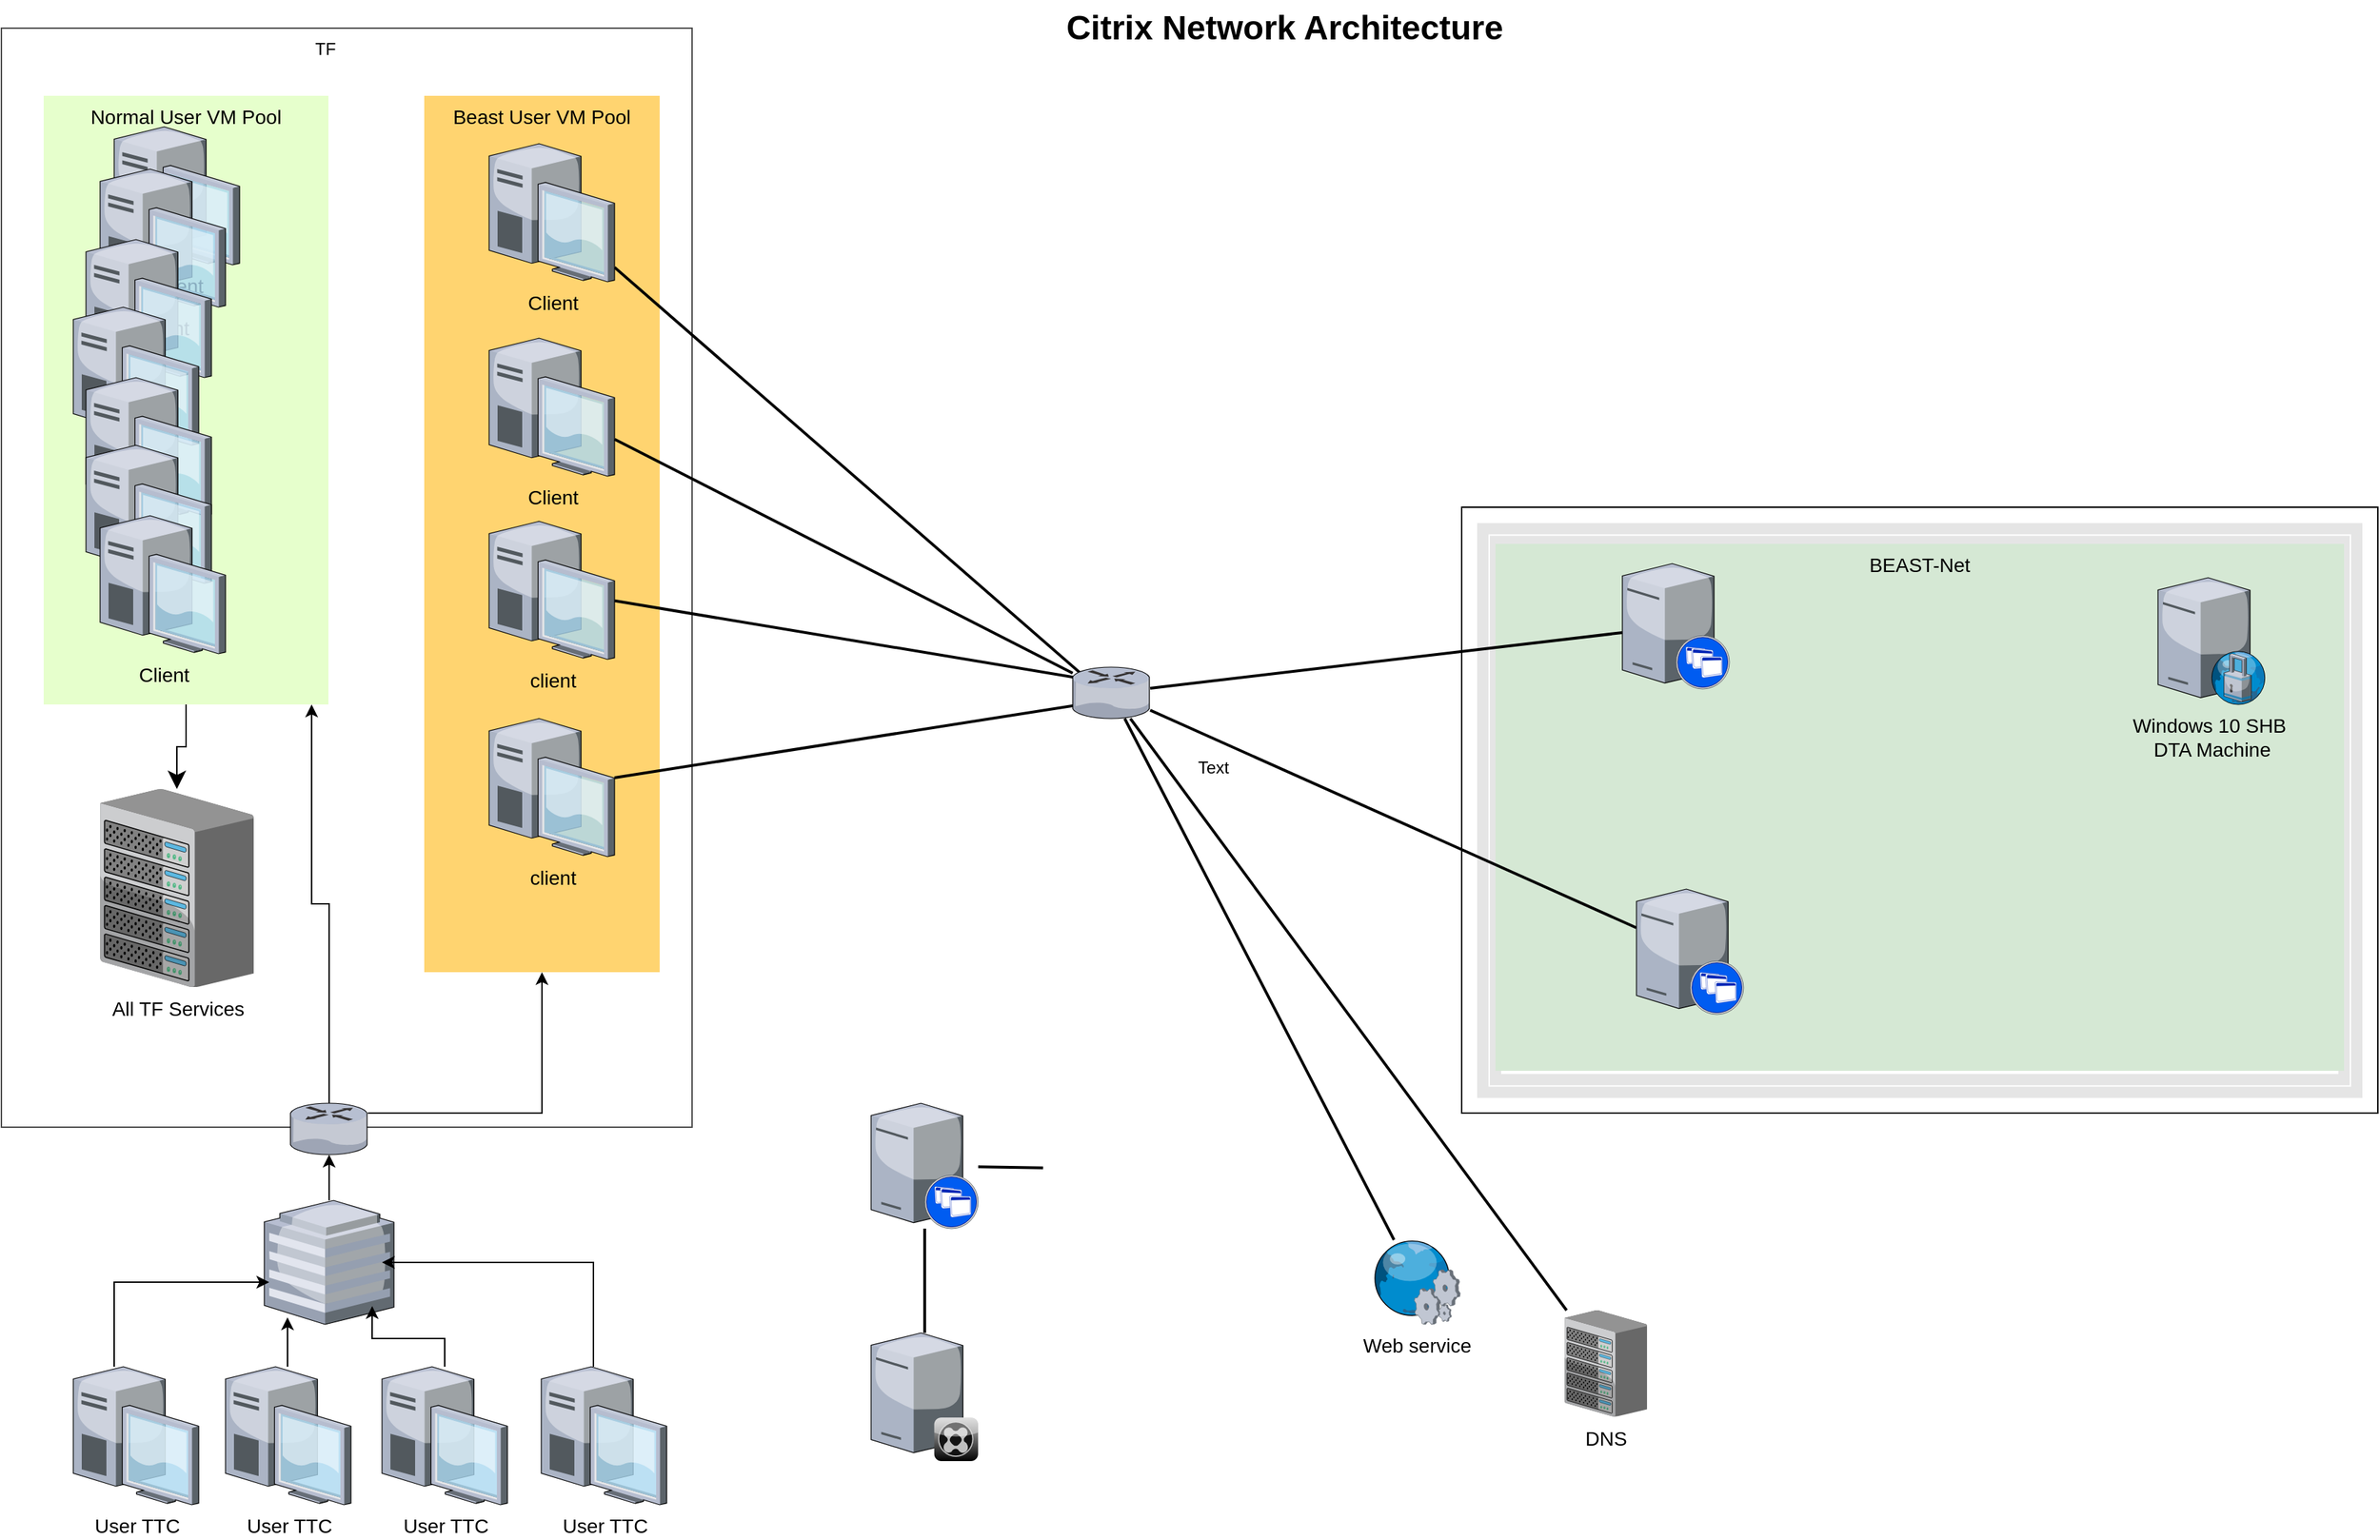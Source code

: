 <mxfile version="21.0.2" type="github">
  <diagram name="Page-1" id="e3a06f82-3646-2815-327d-82caf3d4e204">
    <mxGraphModel dx="2074" dy="1128" grid="1" gridSize="10" guides="1" tooltips="1" connect="1" arrows="1" fold="1" page="1" pageScale="1.5" pageWidth="1169" pageHeight="826" background="none" math="0" shadow="0">
      <root>
        <mxCell id="0" style=";html=1;" />
        <mxCell id="1" style=";html=1;" parent="0" />
        <mxCell id="GnRHBqySTF7483C1e1CG-13" value="" style="rounded=0;whiteSpace=wrap;html=1;" vertex="1" parent="1">
          <mxGeometry x="1056" y="390" width="650" height="430" as="geometry" />
        </mxCell>
        <mxCell id="GnRHBqySTF7483C1e1CG-14" value="" style="rounded=0;whiteSpace=wrap;html=1;opacity=70;" vertex="1" parent="1">
          <mxGeometry x="20" y="50" width="490" height="780" as="geometry" />
        </mxCell>
        <mxCell id="GnRHBqySTF7483C1e1CG-8" value="" style="shape=ext;double=1;rounded=0;whiteSpace=wrap;html=1;opacity=10;perimeterSpacing=6;strokeColor=#000000;strokeWidth=8;" vertex="1" parent="1">
          <mxGeometry x="1071" y="405.25" width="620" height="400" as="geometry" />
        </mxCell>
        <mxCell id="6a7d8f32e03d9370-60" value="BEAST-Net" style="whiteSpace=wrap;html=1;fillColor=#d5e8d4;fontSize=14;strokeColor=none;verticalAlign=top;" parent="1" vertex="1">
          <mxGeometry x="1080" y="416" width="602" height="374" as="geometry" />
        </mxCell>
        <mxCell id="6a7d8f32e03d9370-57" value="Beast User VM Pool" style="whiteSpace=wrap;html=1;fillColor=#FFD470;gradientColor=none;fontSize=14;strokeColor=none;verticalAlign=top;" parent="1" vertex="1">
          <mxGeometry x="320" y="98" width="167" height="622" as="geometry" />
        </mxCell>
        <mxCell id="6a7d8f32e03d9370-35" style="edgeStyle=none;rounded=0;html=1;startSize=10;endSize=10;jettySize=auto;orthogonalLoop=1;fontSize=14;endArrow=none;endFill=0;strokeWidth=2;entryX=0.218;entryY=0.699;entryDx=0;entryDy=0;entryPerimeter=0;" parent="1" source="GnRHBqySTF7483C1e1CG-1" target="6a7d8f32e03d9370-13" edge="1">
          <mxGeometry relative="1" as="geometry">
            <mxPoint x="468.5" y="692.524" as="sourcePoint" />
            <mxPoint x="637" y="678.487" as="targetPoint" />
          </mxGeometry>
        </mxCell>
        <mxCell id="6a7d8f32e03d9370-34" style="edgeStyle=none;rounded=0;html=1;startSize=10;endSize=10;jettySize=auto;orthogonalLoop=1;fontSize=14;endArrow=none;endFill=0;strokeWidth=2;entryX=0.545;entryY=0.329;entryDx=0;entryDy=0;entryPerimeter=0;" parent="1" source="6a7d8f32e03d9370-3" target="6a7d8f32e03d9370-13" edge="1">
          <mxGeometry relative="1" as="geometry" />
        </mxCell>
        <mxCell id="6a7d8f32e03d9370-3" value="client" style="verticalLabelPosition=bottom;aspect=fixed;html=1;verticalAlign=top;strokeColor=none;shape=mxgraph.citrix.desktop;fillColor=#66B2FF;gradientColor=#0066CC;fontSize=14;" parent="1" vertex="1">
          <mxGeometry x="366.0" y="400.0" width="89" height="98" as="geometry" />
        </mxCell>
        <mxCell id="6a7d8f32e03d9370-33" style="edgeStyle=none;rounded=0;html=1;startSize=10;endSize=10;jettySize=auto;orthogonalLoop=1;fontSize=14;endArrow=none;endFill=0;strokeWidth=2;" parent="1" source="6a7d8f32e03d9370-13" target="6a7d8f32e03d9370-11" edge="1">
          <mxGeometry relative="1" as="geometry" />
        </mxCell>
        <mxCell id="6a7d8f32e03d9370-4" value="Client" style="verticalLabelPosition=bottom;aspect=fixed;html=1;verticalAlign=top;strokeColor=none;shape=mxgraph.citrix.desktop;fillColor=#66B2FF;gradientColor=#0066CC;fontSize=14;" parent="1" vertex="1">
          <mxGeometry x="366.0" y="270.0" width="89" height="98" as="geometry" />
        </mxCell>
        <mxCell id="6a7d8f32e03d9370-32" style="edgeStyle=none;rounded=0;html=1;startSize=10;endSize=10;jettySize=auto;orthogonalLoop=1;fontSize=14;endArrow=none;endFill=0;strokeWidth=2;entryX=0.345;entryY=0.438;entryDx=0;entryDy=0;entryPerimeter=0;" parent="1" source="6a7d8f32e03d9370-5" target="6a7d8f32e03d9370-13" edge="1">
          <mxGeometry relative="1" as="geometry" />
        </mxCell>
        <mxCell id="6a7d8f32e03d9370-5" value="Client" style="verticalLabelPosition=bottom;aspect=fixed;html=1;verticalAlign=top;strokeColor=none;shape=mxgraph.citrix.desktop;fillColor=#66B2FF;gradientColor=#0066CC;fontSize=14;" parent="1" vertex="1">
          <mxGeometry x="366.0" y="132.0" width="89" height="98" as="geometry" />
        </mxCell>
        <mxCell id="6a7d8f32e03d9370-39" style="edgeStyle=none;rounded=0;html=1;startSize=10;endSize=10;jettySize=auto;orthogonalLoop=1;fontSize=14;endArrow=none;endFill=0;strokeWidth=2;" parent="1" source="6a7d8f32e03d9370-8" edge="1">
          <mxGeometry relative="1" as="geometry">
            <mxPoint x="759" y="858.883" as="targetPoint" />
          </mxGeometry>
        </mxCell>
        <mxCell id="6a7d8f32e03d9370-8" value="" style="verticalLabelPosition=bottom;aspect=fixed;html=1;verticalAlign=top;strokeColor=none;shape=mxgraph.citrix.xenapp_server;fillColor=#66B2FF;gradientColor=#0066CC;fontSize=14;" parent="1" vertex="1">
          <mxGeometry x="637.0" y="813" width="76" height="89" as="geometry" />
        </mxCell>
        <mxCell id="6a7d8f32e03d9370-11" value="" style="verticalLabelPosition=bottom;aspect=fixed;html=1;verticalAlign=top;strokeColor=none;shape=mxgraph.citrix.xenapp_server;fillColor=#66B2FF;gradientColor=#0066CC;fontSize=14;" parent="1" vertex="1">
          <mxGeometry x="1180" y="661" width="76" height="89" as="geometry" />
        </mxCell>
        <mxCell id="6a7d8f32e03d9370-43" style="edgeStyle=none;rounded=0;html=1;startSize=10;endSize=10;jettySize=auto;orthogonalLoop=1;fontSize=14;endArrow=none;endFill=0;strokeWidth=2;" parent="1" source="6a7d8f32e03d9370-12" target="6a7d8f32e03d9370-13" edge="1">
          <mxGeometry relative="1" as="geometry" />
        </mxCell>
        <mxCell id="6a7d8f32e03d9370-12" value="" style="verticalLabelPosition=bottom;aspect=fixed;html=1;verticalAlign=top;strokeColor=none;shape=mxgraph.citrix.xenapp_server;fillColor=#66B2FF;gradientColor=#0066CC;fontSize=14;" parent="1" vertex="1">
          <mxGeometry x="1170" y="430" width="76" height="89" as="geometry" />
        </mxCell>
        <mxCell id="6a7d8f32e03d9370-50" style="edgeStyle=none;rounded=0;html=1;startSize=10;endSize=10;jettySize=auto;orthogonalLoop=1;fontSize=14;endArrow=none;endFill=0;strokeWidth=2;" parent="1" source="6a7d8f32e03d9370-13" target="6a7d8f32e03d9370-16" edge="1">
          <mxGeometry relative="1" as="geometry" />
        </mxCell>
        <mxCell id="6a7d8f32e03d9370-13" value="" style="verticalLabelPosition=bottom;aspect=fixed;html=1;verticalAlign=top;strokeColor=none;shape=mxgraph.citrix.router;fillColor=#66B2FF;gradientColor=#0066CC;fontSize=14;" parent="1" vertex="1">
          <mxGeometry x="780" y="503.5" width="55" height="36.5" as="geometry" />
        </mxCell>
        <mxCell id="6a7d8f32e03d9370-38" style="edgeStyle=none;rounded=0;html=1;startSize=10;endSize=10;jettySize=auto;orthogonalLoop=1;fontSize=14;endArrow=none;endFill=0;strokeWidth=2;" parent="1" source="6a7d8f32e03d9370-14" target="6a7d8f32e03d9370-8" edge="1">
          <mxGeometry relative="1" as="geometry" />
        </mxCell>
        <mxCell id="6a7d8f32e03d9370-14" value="" style="verticalLabelPosition=bottom;aspect=fixed;html=1;verticalAlign=top;strokeColor=none;shape=mxgraph.citrix.xenclient_synchronizer;fillColor=#CCCCCC;gradientColor=#000000;gradientDirection=south;fontSize=14;" parent="1" vertex="1">
          <mxGeometry x="637.0" y="976" width="76" height="91" as="geometry" />
        </mxCell>
        <mxCell id="6a7d8f32e03d9370-16" value="DNS" style="verticalLabelPosition=bottom;aspect=fixed;html=1;verticalAlign=top;strokeColor=none;shape=mxgraph.citrix.chassis;fillColor=#66B2FF;gradientColor=#0066CC;fontSize=14;" parent="1" vertex="1">
          <mxGeometry x="1129" y="960" width="58.49" height="75.5" as="geometry" />
        </mxCell>
        <mxCell id="6a7d8f32e03d9370-45" style="edgeStyle=none;rounded=0;html=1;startSize=10;endSize=10;jettySize=auto;orthogonalLoop=1;fontSize=14;endArrow=none;endFill=0;strokeWidth=2;" parent="1" source="6a7d8f32e03d9370-4" target="6a7d8f32e03d9370-13" edge="1">
          <mxGeometry relative="1" as="geometry">
            <mxPoint x="834" y="410.388" as="sourcePoint" />
          </mxGeometry>
        </mxCell>
        <mxCell id="GnRHBqySTF7483C1e1CG-32" value="" style="edgeStyle=orthogonalEdgeStyle;rounded=0;orthogonalLoop=1;jettySize=auto;html=1;" edge="1" parent="1" source="6a7d8f32e03d9370-24" target="GnRHBqySTF7483C1e1CG-31">
          <mxGeometry relative="1" as="geometry" />
        </mxCell>
        <mxCell id="6a7d8f32e03d9370-24" value="" style="verticalLabelPosition=bottom;aspect=fixed;html=1;verticalAlign=top;strokeColor=none;shape=mxgraph.citrix.hq_enterprise;fillColor=#66B2FF;gradientColor=#0066CC;fontSize=14;" parent="1" vertex="1">
          <mxGeometry x="206.5" y="882" width="92" height="88" as="geometry" />
        </mxCell>
        <mxCell id="6a7d8f32e03d9370-25" value="Windows 10 SHB&amp;nbsp;&lt;br&gt;DTA Machine" style="verticalLabelPosition=bottom;aspect=fixed;html=1;verticalAlign=top;strokeColor=none;shape=mxgraph.citrix.proxy_server;fillColor=#66B2FF;gradientColor=#0066CC;fontSize=14;" parent="1" vertex="1">
          <mxGeometry x="1550" y="440" width="76.5" height="90" as="geometry" />
        </mxCell>
        <mxCell id="6a7d8f32e03d9370-49" style="edgeStyle=none;rounded=0;html=1;startSize=10;endSize=10;jettySize=auto;orthogonalLoop=1;fontSize=14;endArrow=none;endFill=0;strokeWidth=2;" parent="1" source="6a7d8f32e03d9370-30" target="6a7d8f32e03d9370-13" edge="1">
          <mxGeometry relative="1" as="geometry" />
        </mxCell>
        <mxCell id="6a7d8f32e03d9370-30" value="Web service" style="verticalLabelPosition=bottom;aspect=fixed;html=1;verticalAlign=top;strokeColor=none;shape=mxgraph.citrix.web_service;fillColor=#66B2FF;gradientColor=#0066CC;fontSize=14;" parent="1" vertex="1">
          <mxGeometry x="992" y="910" width="63" height="60" as="geometry" />
        </mxCell>
        <mxCell id="6a7d8f32e03d9370-62" value="Citrix Network Architecture" style="text;strokeColor=none;fillColor=none;html=1;fontSize=24;fontStyle=1;verticalAlign=middle;align=center;" parent="1" vertex="1">
          <mxGeometry x="499" y="30" width="861" height="40" as="geometry" />
        </mxCell>
        <mxCell id="GnRHBqySTF7483C1e1CG-1" value="client" style="verticalLabelPosition=bottom;aspect=fixed;html=1;verticalAlign=top;strokeColor=none;shape=mxgraph.citrix.desktop;fillColor=#66B2FF;gradientColor=#0066CC;fontSize=14;" vertex="1" parent="1">
          <mxGeometry x="366.0" y="540" width="89" height="98" as="geometry" />
        </mxCell>
        <mxCell id="GnRHBqySTF7483C1e1CG-2" value="Text" style="text;html=1;strokeColor=none;fillColor=none;align=center;verticalAlign=middle;whiteSpace=wrap;rounded=0;" vertex="1" parent="1">
          <mxGeometry x="850" y="560" width="60" height="30" as="geometry" />
        </mxCell>
        <mxCell id="GnRHBqySTF7483C1e1CG-3" value="TF" style="text;html=1;strokeColor=none;fillColor=none;align=center;verticalAlign=middle;whiteSpace=wrap;rounded=0;" vertex="1" parent="1">
          <mxGeometry x="220" y="50" width="60" height="30" as="geometry" />
        </mxCell>
        <mxCell id="GnRHBqySTF7483C1e1CG-4" style="edgeStyle=orthogonalEdgeStyle;rounded=0;orthogonalLoop=1;jettySize=auto;html=1;exitX=0.5;exitY=1;exitDx=0;exitDy=0;" edge="1" parent="1" source="6a7d8f32e03d9370-57" target="6a7d8f32e03d9370-57">
          <mxGeometry relative="1" as="geometry" />
        </mxCell>
        <mxCell id="GnRHBqySTF7483C1e1CG-10" style="edgeStyle=orthogonalEdgeStyle;rounded=0;orthogonalLoop=1;jettySize=auto;html=1;exitX=0.5;exitY=1;exitDx=0;exitDy=0;" edge="1" parent="1" source="6a7d8f32e03d9370-57" target="6a7d8f32e03d9370-57">
          <mxGeometry relative="1" as="geometry" />
        </mxCell>
        <mxCell id="GnRHBqySTF7483C1e1CG-30" style="edgeStyle=orthogonalEdgeStyle;rounded=0;orthogonalLoop=1;jettySize=auto;html=1;exitX=0.5;exitY=1;exitDx=0;exitDy=0;endSize=10;" edge="1" parent="1" source="GnRHBqySTF7483C1e1CG-16" target="GnRHBqySTF7483C1e1CG-29">
          <mxGeometry relative="1" as="geometry" />
        </mxCell>
        <mxCell id="GnRHBqySTF7483C1e1CG-16" value="Normal User VM Pool" style="whiteSpace=wrap;html=1;fillColor=#E6FFCC;gradientColor=none;fontSize=14;strokeColor=none;verticalAlign=top;" vertex="1" parent="1">
          <mxGeometry x="50" y="98" width="202" height="432" as="geometry" />
        </mxCell>
        <mxCell id="GnRHBqySTF7483C1e1CG-19" value="Client" style="verticalLabelPosition=bottom;aspect=fixed;html=1;verticalAlign=top;strokeColor=none;shape=mxgraph.citrix.desktop;fillColor=#66B2FF;gradientColor=#0066CC;fontSize=14;" vertex="1" parent="1">
          <mxGeometry x="100.0" y="120.0" width="89" height="98" as="geometry" />
        </mxCell>
        <mxCell id="GnRHBqySTF7483C1e1CG-20" value="Client" style="verticalLabelPosition=bottom;aspect=fixed;html=1;verticalAlign=top;strokeColor=none;shape=mxgraph.citrix.desktop;fillColor=#66B2FF;gradientColor=#0066CC;fontSize=14;" vertex="1" parent="1">
          <mxGeometry x="90.0" y="150.0" width="89" height="98" as="geometry" />
        </mxCell>
        <mxCell id="GnRHBqySTF7483C1e1CG-21" value="Client" style="verticalLabelPosition=bottom;aspect=fixed;html=1;verticalAlign=top;strokeColor=none;shape=mxgraph.citrix.desktop;fillColor=#66B2FF;gradientColor=#0066CC;fontSize=14;" vertex="1" parent="1">
          <mxGeometry x="80.0" y="200.0" width="89" height="98" as="geometry" />
        </mxCell>
        <mxCell id="GnRHBqySTF7483C1e1CG-22" value="Client" style="verticalLabelPosition=bottom;aspect=fixed;html=1;verticalAlign=top;strokeColor=none;shape=mxgraph.citrix.desktop;fillColor=#66B2FF;gradientColor=#0066CC;fontSize=14;" vertex="1" parent="1">
          <mxGeometry x="71.0" y="248.0" width="89" height="98" as="geometry" />
        </mxCell>
        <mxCell id="GnRHBqySTF7483C1e1CG-23" value="Client" style="verticalLabelPosition=bottom;aspect=fixed;html=1;verticalAlign=top;strokeColor=none;shape=mxgraph.citrix.desktop;fillColor=#66B2FF;gradientColor=#0066CC;fontSize=14;" vertex="1" parent="1">
          <mxGeometry x="80.0" y="298.0" width="89" height="98" as="geometry" />
        </mxCell>
        <mxCell id="GnRHBqySTF7483C1e1CG-24" value="Client" style="verticalLabelPosition=bottom;aspect=fixed;html=1;verticalAlign=top;strokeColor=none;shape=mxgraph.citrix.desktop;fillColor=#66B2FF;gradientColor=#0066CC;fontSize=14;" vertex="1" parent="1">
          <mxGeometry x="80.0" y="346.0" width="89" height="98" as="geometry" />
        </mxCell>
        <mxCell id="GnRHBqySTF7483C1e1CG-25" value="Client" style="verticalLabelPosition=bottom;aspect=fixed;html=1;verticalAlign=top;strokeColor=none;shape=mxgraph.citrix.desktop;fillColor=#66B2FF;gradientColor=#0066CC;fontSize=14;" vertex="1" parent="1">
          <mxGeometry x="90.0" y="396.0" width="89" height="98" as="geometry" />
        </mxCell>
        <mxCell id="GnRHBqySTF7483C1e1CG-29" value="All TF Services" style="verticalLabelPosition=bottom;aspect=fixed;html=1;verticalAlign=top;strokeColor=none;shape=mxgraph.citrix.chassis;fillColor=#66B2FF;gradientColor=#0066CC;fontSize=14;" vertex="1" parent="1">
          <mxGeometry x="90" y="590" width="109" height="140.7" as="geometry" />
        </mxCell>
        <mxCell id="GnRHBqySTF7483C1e1CG-43" style="edgeStyle=orthogonalEdgeStyle;rounded=0;orthogonalLoop=1;jettySize=auto;html=1;entryX=0.5;entryY=1;entryDx=0;entryDy=0;" edge="1" parent="1" source="GnRHBqySTF7483C1e1CG-31" target="6a7d8f32e03d9370-57">
          <mxGeometry relative="1" as="geometry">
            <Array as="points">
              <mxPoint x="404" y="820" />
            </Array>
          </mxGeometry>
        </mxCell>
        <mxCell id="GnRHBqySTF7483C1e1CG-44" style="edgeStyle=orthogonalEdgeStyle;rounded=0;orthogonalLoop=1;jettySize=auto;html=1;entryX=0.941;entryY=1;entryDx=0;entryDy=0;entryPerimeter=0;" edge="1" parent="1" source="GnRHBqySTF7483C1e1CG-31" target="GnRHBqySTF7483C1e1CG-16">
          <mxGeometry relative="1" as="geometry" />
        </mxCell>
        <mxCell id="GnRHBqySTF7483C1e1CG-31" value="" style="verticalLabelPosition=bottom;aspect=fixed;html=1;verticalAlign=top;strokeColor=none;shape=mxgraph.citrix.router;fillColor=#66B2FF;gradientColor=#0066CC;fontSize=14;" vertex="1" parent="1">
          <mxGeometry x="225" y="813" width="55" height="36.5" as="geometry" />
        </mxCell>
        <mxCell id="GnRHBqySTF7483C1e1CG-39" style="edgeStyle=orthogonalEdgeStyle;rounded=0;orthogonalLoop=1;jettySize=auto;html=1;" edge="1" parent="1" source="GnRHBqySTF7483C1e1CG-33">
          <mxGeometry relative="1" as="geometry">
            <mxPoint x="210" y="940" as="targetPoint" />
            <Array as="points">
              <mxPoint x="100" y="940" />
            </Array>
          </mxGeometry>
        </mxCell>
        <mxCell id="GnRHBqySTF7483C1e1CG-33" value="User TTC" style="verticalLabelPosition=bottom;aspect=fixed;html=1;verticalAlign=top;strokeColor=none;shape=mxgraph.citrix.desktop;fillColor=#66B2FF;gradientColor=#0066CC;fontSize=14;" vertex="1" parent="1">
          <mxGeometry x="71.0" y="1000" width="89" height="98" as="geometry" />
        </mxCell>
        <mxCell id="GnRHBqySTF7483C1e1CG-41" style="edgeStyle=orthogonalEdgeStyle;rounded=0;orthogonalLoop=1;jettySize=auto;html=1;entryX=0.179;entryY=0.943;entryDx=0;entryDy=0;entryPerimeter=0;" edge="1" parent="1" source="GnRHBqySTF7483C1e1CG-34" target="6a7d8f32e03d9370-24">
          <mxGeometry relative="1" as="geometry">
            <Array as="points">
              <mxPoint x="224" y="980" />
            </Array>
          </mxGeometry>
        </mxCell>
        <mxCell id="GnRHBqySTF7483C1e1CG-34" value="User TTC" style="verticalLabelPosition=bottom;aspect=fixed;html=1;verticalAlign=top;strokeColor=none;shape=mxgraph.citrix.desktop;fillColor=#66B2FF;gradientColor=#0066CC;fontSize=14;" vertex="1" parent="1">
          <mxGeometry x="179.0" y="1000" width="89" height="98" as="geometry" />
        </mxCell>
        <mxCell id="GnRHBqySTF7483C1e1CG-42" style="edgeStyle=orthogonalEdgeStyle;rounded=0;orthogonalLoop=1;jettySize=auto;html=1;entryX=0.832;entryY=0.852;entryDx=0;entryDy=0;entryPerimeter=0;" edge="1" parent="1" source="GnRHBqySTF7483C1e1CG-35" target="6a7d8f32e03d9370-24">
          <mxGeometry relative="1" as="geometry" />
        </mxCell>
        <mxCell id="GnRHBqySTF7483C1e1CG-35" value="User TTC" style="verticalLabelPosition=bottom;aspect=fixed;html=1;verticalAlign=top;strokeColor=none;shape=mxgraph.citrix.desktop;fillColor=#66B2FF;gradientColor=#0066CC;fontSize=14;" vertex="1" parent="1">
          <mxGeometry x="290.0" y="1000" width="89" height="98" as="geometry" />
        </mxCell>
        <mxCell id="GnRHBqySTF7483C1e1CG-40" style="edgeStyle=orthogonalEdgeStyle;rounded=0;orthogonalLoop=1;jettySize=auto;html=1;" edge="1" parent="1" source="GnRHBqySTF7483C1e1CG-36">
          <mxGeometry relative="1" as="geometry">
            <mxPoint x="290" y="926" as="targetPoint" />
            <Array as="points">
              <mxPoint x="440" y="926" />
            </Array>
          </mxGeometry>
        </mxCell>
        <mxCell id="GnRHBqySTF7483C1e1CG-36" value="User TTC" style="verticalLabelPosition=bottom;aspect=fixed;html=1;verticalAlign=top;strokeColor=none;shape=mxgraph.citrix.desktop;fillColor=#66B2FF;gradientColor=#0066CC;fontSize=14;" vertex="1" parent="1">
          <mxGeometry x="403.0" y="1000" width="89" height="98" as="geometry" />
        </mxCell>
      </root>
    </mxGraphModel>
  </diagram>
</mxfile>
